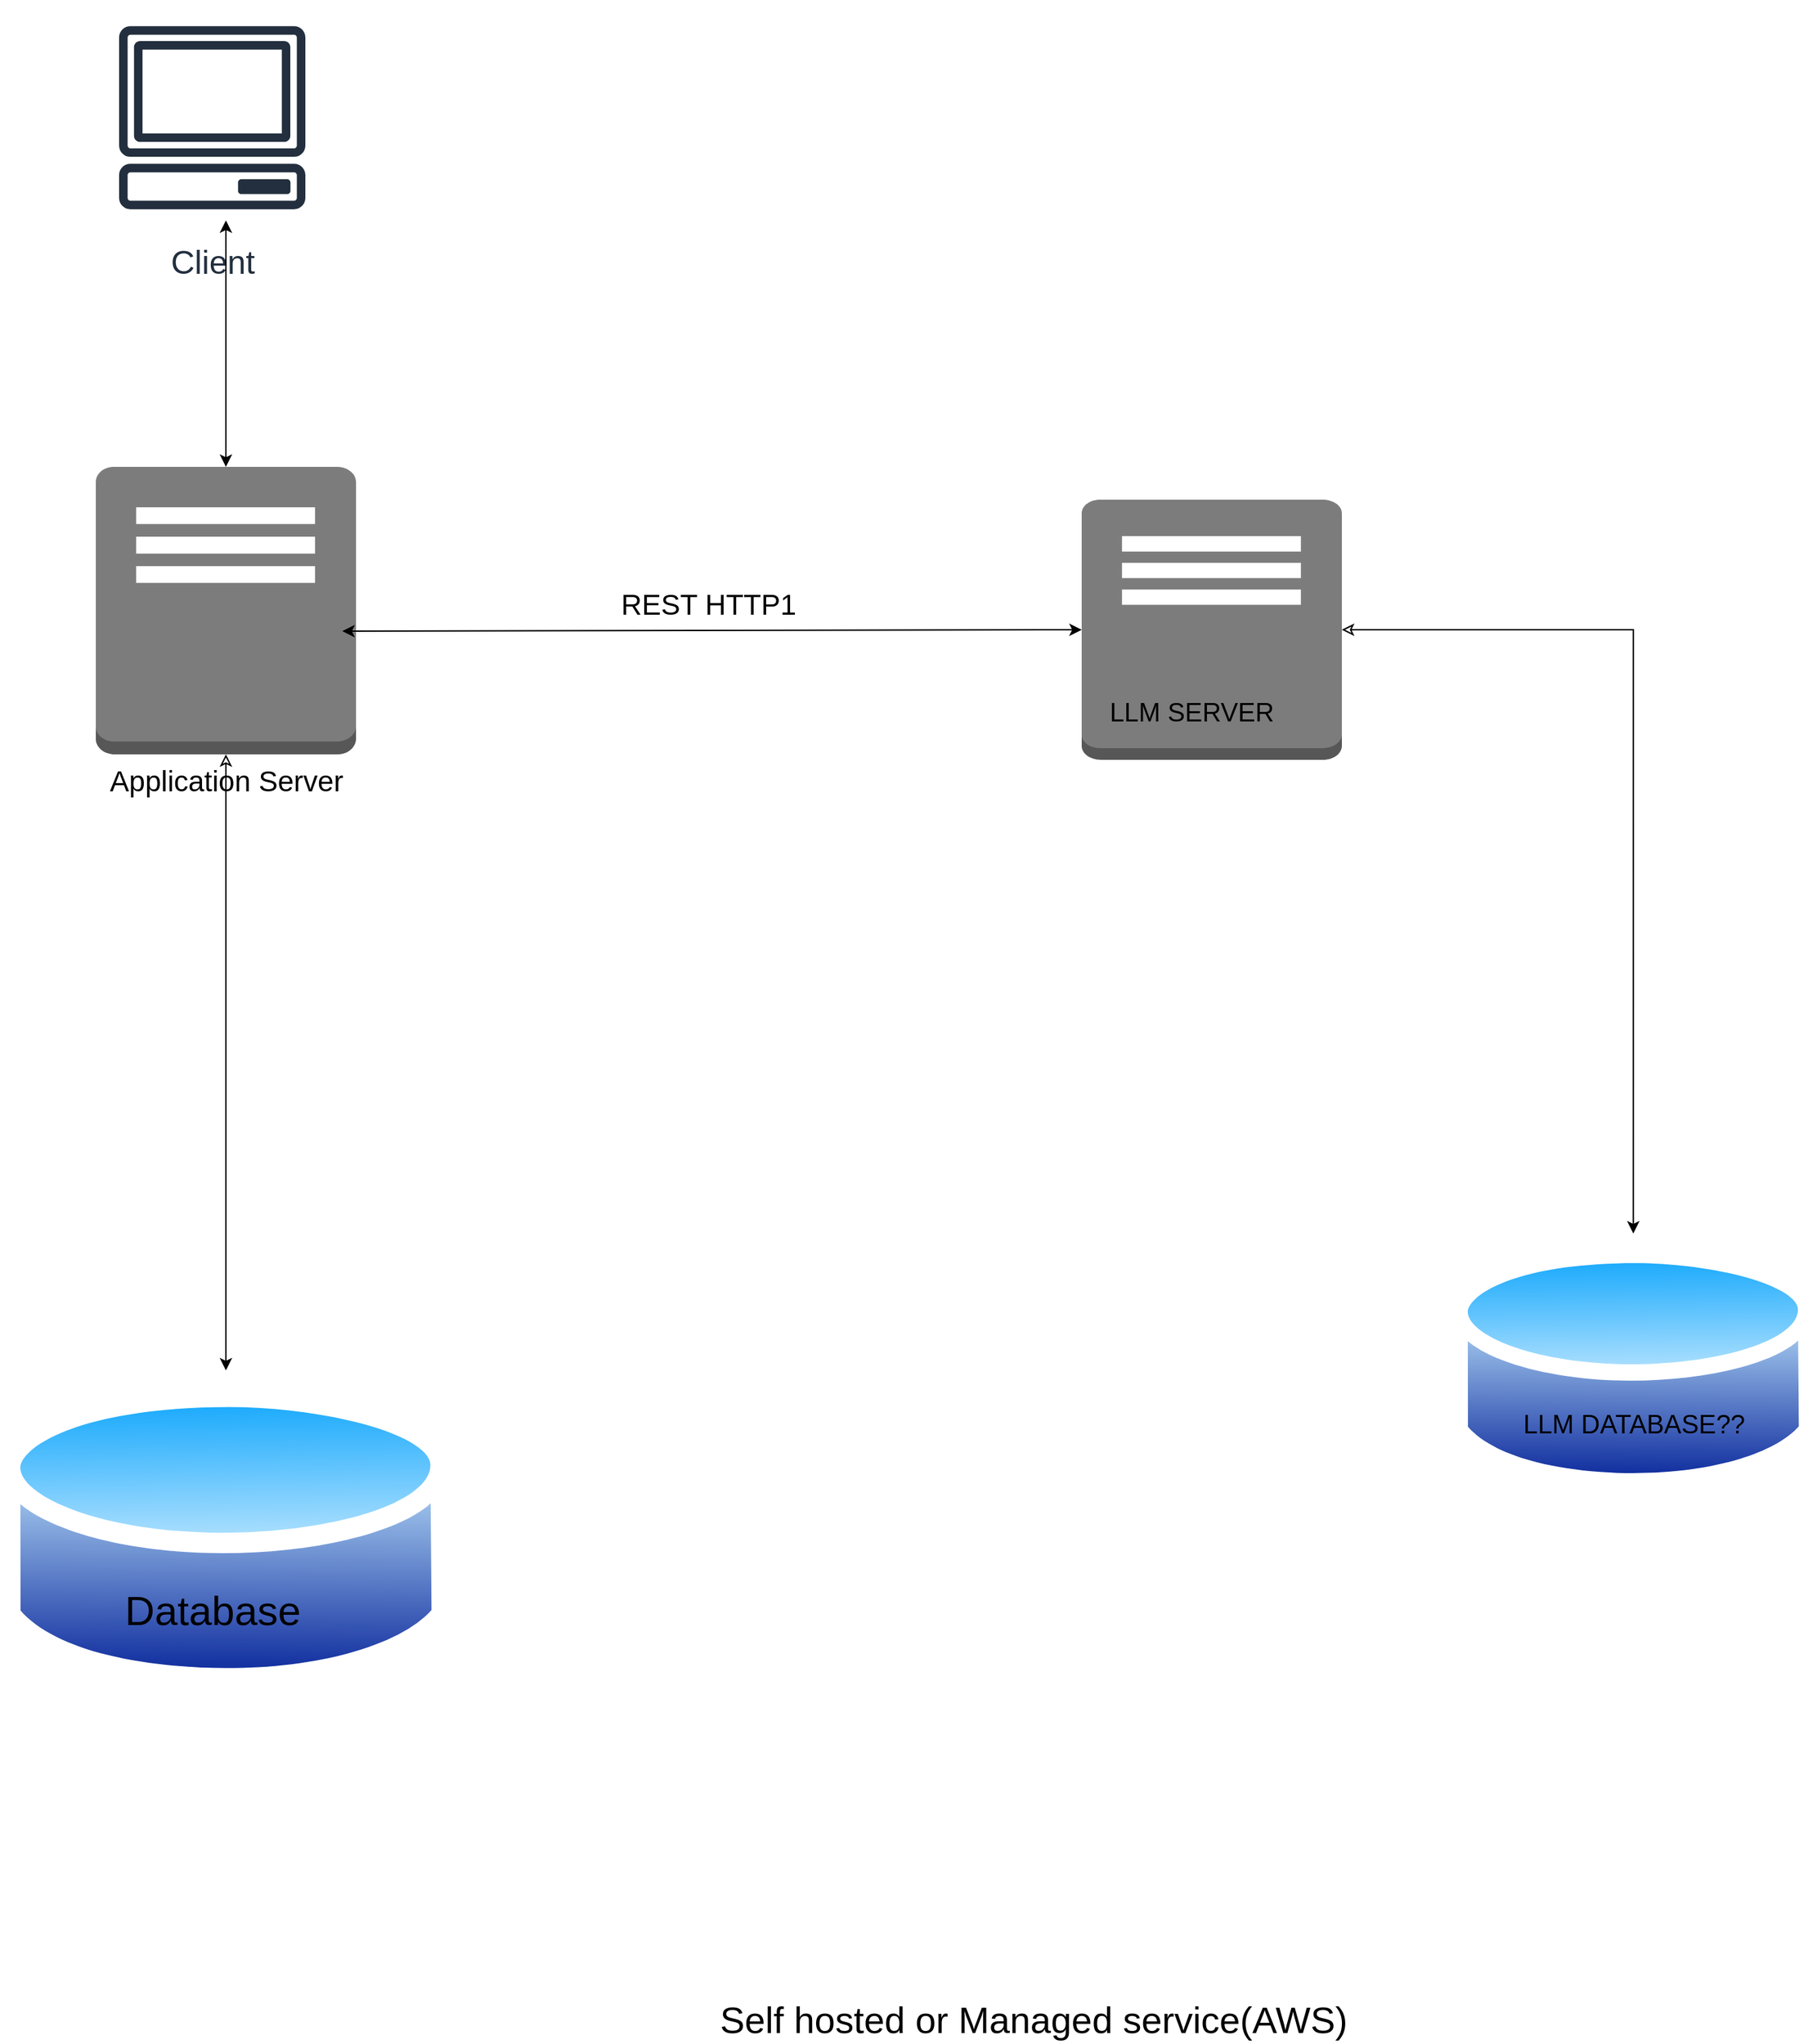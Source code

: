 <mxfile version="24.6.2" type="github">
  <diagram id="Ht1M8jgEwFfnCIfOTk4-" name="Page-1">
    <mxGraphModel dx="2280" dy="1447" grid="1" gridSize="10" guides="1" tooltips="1" connect="1" arrows="1" fold="1" page="1" pageScale="1" pageWidth="1169" pageHeight="827" math="0" shadow="0">
      <root>
        <mxCell id="0" />
        <mxCell id="1" parent="0" />
        <mxCell id="6yKvHFJ-wdrY9rC1FUDO-3" value="" style="image;aspect=fixed;perimeter=ellipsePerimeter;html=1;align=center;shadow=0;dashed=0;spacingTop=3;image=img/lib/active_directory/database.svg;" vertex="1" parent="1">
          <mxGeometry x="400" y="1050" width="330" height="244.2" as="geometry" />
        </mxCell>
        <mxCell id="6yKvHFJ-wdrY9rC1FUDO-4" value="&lt;font style=&quot;font-size: 30px;&quot;&gt;Database&lt;/font&gt;" style="text;html=1;align=center;verticalAlign=middle;resizable=0;points=[];autosize=1;strokeColor=none;fillColor=none;" vertex="1" parent="1">
          <mxGeometry x="480" y="1200" width="150" height="50" as="geometry" />
        </mxCell>
        <mxCell id="6yKvHFJ-wdrY9rC1FUDO-12" style="edgeStyle=orthogonalEdgeStyle;rounded=0;orthogonalLoop=1;jettySize=auto;html=1;strokeColor=default;startArrow=classic;startFill=0;" edge="1" parent="1" source="6yKvHFJ-wdrY9rC1FUDO-6" target="6yKvHFJ-wdrY9rC1FUDO-11">
          <mxGeometry relative="1" as="geometry" />
        </mxCell>
        <mxCell id="6yKvHFJ-wdrY9rC1FUDO-6" value="" style="outlineConnect=0;dashed=0;verticalLabelPosition=bottom;verticalAlign=top;align=center;html=1;shape=mxgraph.aws3.traditional_server;fillColor=#7D7C7C;gradientColor=none;" vertex="1" parent="1">
          <mxGeometry x="1190" y="414" width="190" height="190" as="geometry" />
        </mxCell>
        <mxCell id="6yKvHFJ-wdrY9rC1FUDO-7" value="&lt;font style=&quot;font-size: 19px;&quot;&gt;LLM SERVER&lt;/font&gt;" style="text;html=1;align=center;verticalAlign=middle;resizable=0;points=[];autosize=1;strokeColor=none;fillColor=none;" vertex="1" parent="1">
          <mxGeometry x="1200" y="550" width="140" height="40" as="geometry" />
        </mxCell>
        <mxCell id="6yKvHFJ-wdrY9rC1FUDO-10" style="edgeStyle=orthogonalEdgeStyle;rounded=0;orthogonalLoop=1;jettySize=auto;html=1;startArrow=classic;startFill=0;" edge="1" parent="1" source="6yKvHFJ-wdrY9rC1FUDO-8" target="6yKvHFJ-wdrY9rC1FUDO-3">
          <mxGeometry relative="1" as="geometry" />
        </mxCell>
        <mxCell id="6yKvHFJ-wdrY9rC1FUDO-8" value="&lt;font style=&quot;font-size: 21px;&quot;&gt;Application Server&lt;/font&gt;" style="outlineConnect=0;dashed=0;verticalLabelPosition=bottom;verticalAlign=top;align=center;html=1;shape=mxgraph.aws3.traditional_server;fillColor=#7D7C7C;gradientColor=none;" vertex="1" parent="1">
          <mxGeometry x="470" y="390" width="190" height="210" as="geometry" />
        </mxCell>
        <mxCell id="6yKvHFJ-wdrY9rC1FUDO-11" value="" style="image;aspect=fixed;perimeter=ellipsePerimeter;html=1;align=center;shadow=0;dashed=0;spacingTop=3;image=img/lib/active_directory/database.svg;" vertex="1" parent="1">
          <mxGeometry x="1460" y="950" width="265.68" height="196.6" as="geometry" />
        </mxCell>
        <mxCell id="6yKvHFJ-wdrY9rC1FUDO-13" value="&lt;font style=&quot;font-size: 19px;&quot;&gt;LLM DATABASE??&lt;/font&gt;" style="text;html=1;align=center;verticalAlign=middle;resizable=0;points=[];autosize=1;strokeColor=none;fillColor=none;" vertex="1" parent="1">
          <mxGeometry x="1497.84" y="1070" width="190" height="40" as="geometry" />
        </mxCell>
        <mxCell id="6yKvHFJ-wdrY9rC1FUDO-15" value="&lt;span style=&quot;font-size: 21px;&quot;&gt;REST HTTP1&amp;nbsp;&lt;/span&gt;" style="text;html=1;align=center;verticalAlign=middle;resizable=0;points=[];autosize=1;strokeColor=none;fillColor=none;" vertex="1" parent="1">
          <mxGeometry x="840" y="470" width="160" height="40" as="geometry" />
        </mxCell>
        <mxCell id="6yKvHFJ-wdrY9rC1FUDO-16" value="" style="endArrow=classic;startArrow=classic;html=1;rounded=0;entryX=0;entryY=0.5;entryDx=0;entryDy=0;entryPerimeter=0;" edge="1" parent="1" target="6yKvHFJ-wdrY9rC1FUDO-6">
          <mxGeometry width="50" height="50" relative="1" as="geometry">
            <mxPoint x="650" y="510" as="sourcePoint" />
            <mxPoint x="820" y="550" as="targetPoint" />
          </mxGeometry>
        </mxCell>
        <mxCell id="6yKvHFJ-wdrY9rC1FUDO-18" value="&lt;font style=&quot;font-size: 24px;&quot;&gt;Client&lt;/font&gt;" style="sketch=0;outlineConnect=0;fontColor=#232F3E;gradientColor=none;strokeColor=#232F3E;fillColor=#ffffff;dashed=0;verticalLabelPosition=bottom;verticalAlign=top;align=center;html=1;fontSize=12;fontStyle=0;aspect=fixed;shape=mxgraph.aws4.resourceIcon;resIcon=mxgraph.aws4.client;" vertex="1" parent="1">
          <mxGeometry x="470" y="50" width="170" height="170" as="geometry" />
        </mxCell>
        <mxCell id="6yKvHFJ-wdrY9rC1FUDO-20" value="" style="endArrow=classic;startArrow=classic;html=1;rounded=0;exitX=0.5;exitY=0;exitDx=0;exitDy=0;exitPerimeter=0;" edge="1" parent="1" source="6yKvHFJ-wdrY9rC1FUDO-8">
          <mxGeometry width="50" height="50" relative="1" as="geometry">
            <mxPoint x="490" y="250" as="sourcePoint" />
            <mxPoint x="565" y="210" as="targetPoint" />
          </mxGeometry>
        </mxCell>
        <mxCell id="6yKvHFJ-wdrY9rC1FUDO-24" value="&lt;font style=&quot;font-size: 27px;&quot;&gt;Self hosted or Managed service(AWS)&lt;/font&gt;" style="text;html=1;align=center;verticalAlign=middle;whiteSpace=wrap;rounded=0;" vertex="1" parent="1">
          <mxGeometry x="830" y="1510" width="650" height="30" as="geometry" />
        </mxCell>
      </root>
    </mxGraphModel>
  </diagram>
</mxfile>
